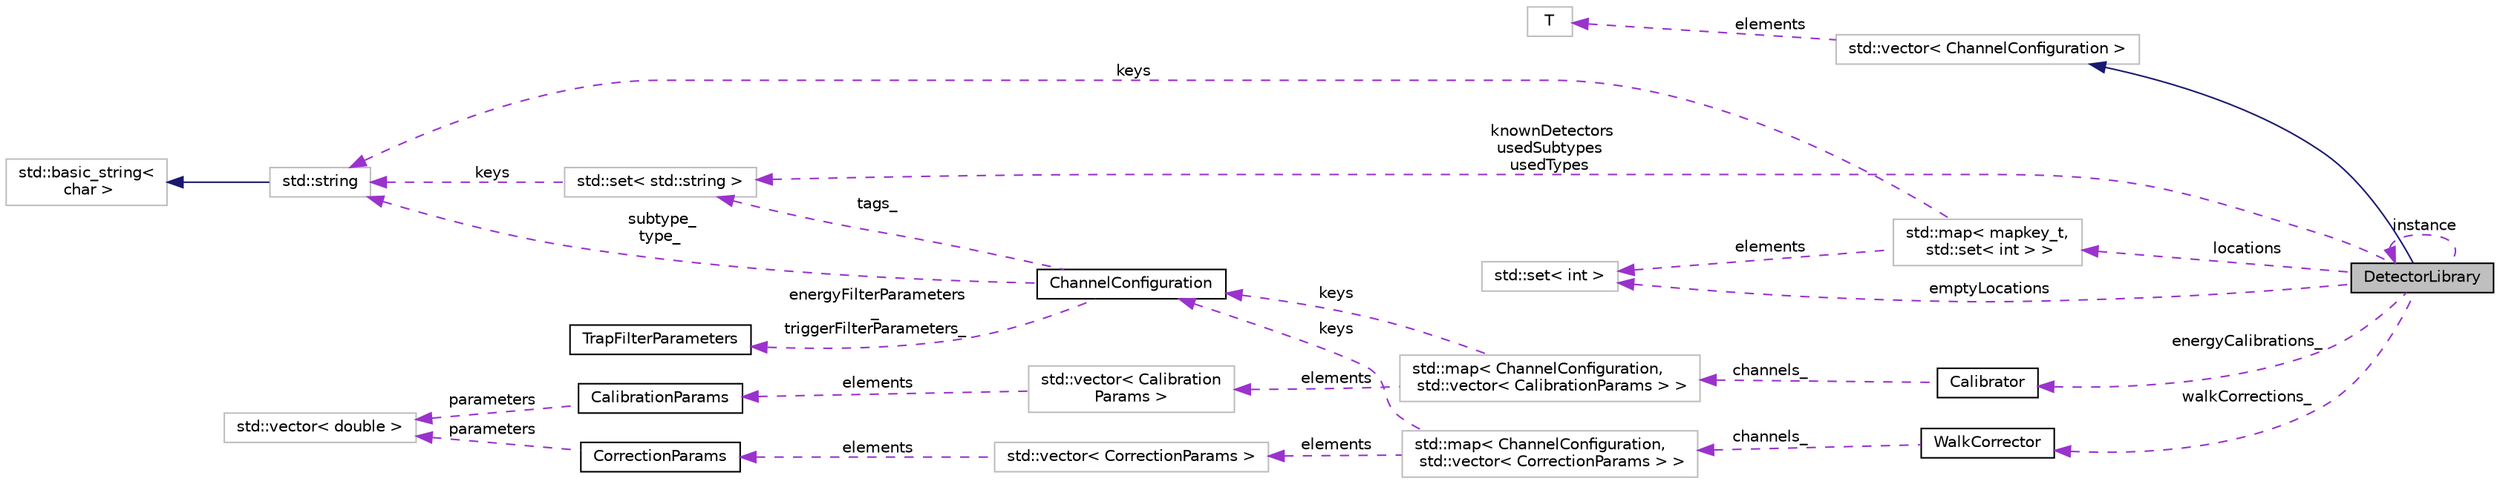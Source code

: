 digraph "DetectorLibrary"
{
  edge [fontname="Helvetica",fontsize="10",labelfontname="Helvetica",labelfontsize="10"];
  node [fontname="Helvetica",fontsize="10",shape=record];
  rankdir="LR";
  Node1 [label="DetectorLibrary",height=0.2,width=0.4,color="black", fillcolor="grey75", style="filled", fontcolor="black"];
  Node2 -> Node1 [dir="back",color="midnightblue",fontsize="10",style="solid",fontname="Helvetica"];
  Node2 [label="std::vector\< ChannelConfiguration \>",height=0.2,width=0.4,color="grey75", fillcolor="white", style="filled",tooltip="STL class. "];
  Node3 -> Node2 [dir="back",color="darkorchid3",fontsize="10",style="dashed",label=" elements" ,fontname="Helvetica"];
  Node3 [label="T",height=0.2,width=0.4,color="grey75", fillcolor="white", style="filled"];
  Node4 -> Node1 [dir="back",color="darkorchid3",fontsize="10",style="dashed",label=" energyCalibrations_" ,fontname="Helvetica"];
  Node4 [label="Calibrator",height=0.2,width=0.4,color="black", fillcolor="white", style="filled",URL="$db/d61/class_calibrator.html",tooltip="Class to handle energy calibrations. "];
  Node5 -> Node4 [dir="back",color="darkorchid3",fontsize="10",style="dashed",label=" channels_" ,fontname="Helvetica"];
  Node5 [label="std::map\< ChannelConfiguration,\l std::vector\< CalibrationParams \> \>",height=0.2,width=0.4,color="grey75", fillcolor="white", style="filled"];
  Node6 -> Node5 [dir="back",color="darkorchid3",fontsize="10",style="dashed",label=" keys" ,fontname="Helvetica"];
  Node6 [label="ChannelConfiguration",height=0.2,width=0.4,color="black", fillcolor="white", style="filled",URL="$d6/d20/class_channel_configuration.html"];
  Node7 -> Node6 [dir="back",color="darkorchid3",fontsize="10",style="dashed",label=" energyFilterParameters\l_\ntriggerFilterParameters_" ,fontname="Helvetica"];
  Node7 [label="TrapFilterParameters",height=0.2,width=0.4,color="black", fillcolor="white", style="filled",URL="$d1/d97/class_trap_filter_parameters.html",tooltip="Simple class that holds trapezoidal filter parameters. "];
  Node8 -> Node6 [dir="back",color="darkorchid3",fontsize="10",style="dashed",label=" tags_" ,fontname="Helvetica"];
  Node8 [label="std::set\< std::string \>",height=0.2,width=0.4,color="grey75", fillcolor="white", style="filled"];
  Node9 -> Node8 [dir="back",color="darkorchid3",fontsize="10",style="dashed",label=" keys" ,fontname="Helvetica"];
  Node9 [label="std::string",height=0.2,width=0.4,color="grey75", fillcolor="white", style="filled",tooltip="STL class. "];
  Node10 -> Node9 [dir="back",color="midnightblue",fontsize="10",style="solid",fontname="Helvetica"];
  Node10 [label="std::basic_string\<\l char \>",height=0.2,width=0.4,color="grey75", fillcolor="white", style="filled",tooltip="STL class. "];
  Node9 -> Node6 [dir="back",color="darkorchid3",fontsize="10",style="dashed",label=" subtype_\ntype_" ,fontname="Helvetica"];
  Node11 -> Node5 [dir="back",color="darkorchid3",fontsize="10",style="dashed",label=" elements" ,fontname="Helvetica"];
  Node11 [label="std::vector\< Calibration\lParams \>",height=0.2,width=0.4,color="grey75", fillcolor="white", style="filled"];
  Node12 -> Node11 [dir="back",color="darkorchid3",fontsize="10",style="dashed",label=" elements" ,fontname="Helvetica"];
  Node12 [label="CalibrationParams",height=0.2,width=0.4,color="black", fillcolor="white", style="filled",URL="$d9/d1c/struct_calibration_params.html",tooltip="This structure holds walk calibration model identfier, range of calibration and vector of parameters ..."];
  Node13 -> Node12 [dir="back",color="darkorchid3",fontsize="10",style="dashed",label=" parameters" ,fontname="Helvetica"];
  Node13 [label="std::vector\< double \>",height=0.2,width=0.4,color="grey75", fillcolor="white", style="filled"];
  Node14 -> Node1 [dir="back",color="darkorchid3",fontsize="10",style="dashed",label=" locations" ,fontname="Helvetica"];
  Node14 [label="std::map\< mapkey_t,\l std::set\< int \> \>",height=0.2,width=0.4,color="grey75", fillcolor="white", style="filled"];
  Node15 -> Node14 [dir="back",color="darkorchid3",fontsize="10",style="dashed",label=" elements" ,fontname="Helvetica"];
  Node15 [label="std::set\< int \>",height=0.2,width=0.4,color="grey75", fillcolor="white", style="filled"];
  Node9 -> Node14 [dir="back",color="darkorchid3",fontsize="10",style="dashed",label=" keys" ,fontname="Helvetica"];
  Node16 -> Node1 [dir="back",color="darkorchid3",fontsize="10",style="dashed",label=" walkCorrections_" ,fontname="Helvetica"];
  Node16 [label="WalkCorrector",height=0.2,width=0.4,color="black", fillcolor="white", style="filled",URL="$d7/dda/class_walk_corrector.html",tooltip="Class to correct channels for walk in the onboard filters. "];
  Node17 -> Node16 [dir="back",color="darkorchid3",fontsize="10",style="dashed",label=" channels_" ,fontname="Helvetica"];
  Node17 [label="std::map\< ChannelConfiguration,\l std::vector\< CorrectionParams \> \>",height=0.2,width=0.4,color="grey75", fillcolor="white", style="filled"];
  Node6 -> Node17 [dir="back",color="darkorchid3",fontsize="10",style="dashed",label=" keys" ,fontname="Helvetica"];
  Node18 -> Node17 [dir="back",color="darkorchid3",fontsize="10",style="dashed",label=" elements" ,fontname="Helvetica"];
  Node18 [label="std::vector\< CorrectionParams \>",height=0.2,width=0.4,color="grey75", fillcolor="white", style="filled"];
  Node19 -> Node18 [dir="back",color="darkorchid3",fontsize="10",style="dashed",label=" elements" ,fontname="Helvetica"];
  Node19 [label="CorrectionParams",height=0.2,width=0.4,color="black", fillcolor="white", style="filled",URL="$d6/dac/struct_correction_params.html",tooltip="This structure holds walk calibration model identfier and vector of parameters needed for the functio..."];
  Node13 -> Node19 [dir="back",color="darkorchid3",fontsize="10",style="dashed",label=" parameters" ,fontname="Helvetica"];
  Node8 -> Node1 [dir="back",color="darkorchid3",fontsize="10",style="dashed",label=" knownDetectors\nusedSubtypes\nusedTypes" ,fontname="Helvetica"];
  Node15 -> Node1 [dir="back",color="darkorchid3",fontsize="10",style="dashed",label=" emptyLocations" ,fontname="Helvetica"];
  Node1 -> Node1 [dir="back",color="darkorchid3",fontsize="10",style="dashed",label=" instance" ,fontname="Helvetica"];
}
